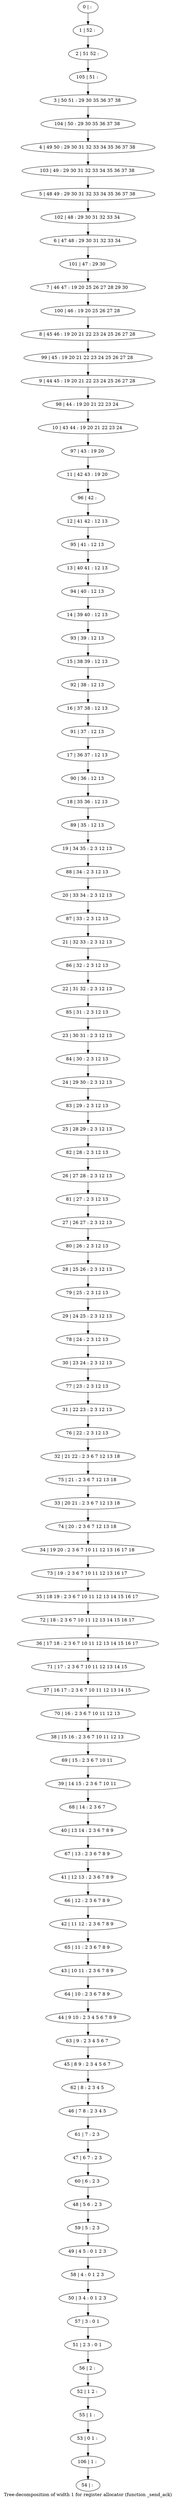 digraph G {
graph [label="Tree-decomposition of width 1 for register allocator (function _send_ack)"]
0[label="0 | : "];
1[label="1 | 52 : "];
2[label="2 | 51 52 : "];
3[label="3 | 50 51 : 29 30 35 36 37 38 "];
4[label="4 | 49 50 : 29 30 31 32 33 34 35 36 37 38 "];
5[label="5 | 48 49 : 29 30 31 32 33 34 35 36 37 38 "];
6[label="6 | 47 48 : 29 30 31 32 33 34 "];
7[label="7 | 46 47 : 19 20 25 26 27 28 29 30 "];
8[label="8 | 45 46 : 19 20 21 22 23 24 25 26 27 28 "];
9[label="9 | 44 45 : 19 20 21 22 23 24 25 26 27 28 "];
10[label="10 | 43 44 : 19 20 21 22 23 24 "];
11[label="11 | 42 43 : 19 20 "];
12[label="12 | 41 42 : 12 13 "];
13[label="13 | 40 41 : 12 13 "];
14[label="14 | 39 40 : 12 13 "];
15[label="15 | 38 39 : 12 13 "];
16[label="16 | 37 38 : 12 13 "];
17[label="17 | 36 37 : 12 13 "];
18[label="18 | 35 36 : 12 13 "];
19[label="19 | 34 35 : 2 3 12 13 "];
20[label="20 | 33 34 : 2 3 12 13 "];
21[label="21 | 32 33 : 2 3 12 13 "];
22[label="22 | 31 32 : 2 3 12 13 "];
23[label="23 | 30 31 : 2 3 12 13 "];
24[label="24 | 29 30 : 2 3 12 13 "];
25[label="25 | 28 29 : 2 3 12 13 "];
26[label="26 | 27 28 : 2 3 12 13 "];
27[label="27 | 26 27 : 2 3 12 13 "];
28[label="28 | 25 26 : 2 3 12 13 "];
29[label="29 | 24 25 : 2 3 12 13 "];
30[label="30 | 23 24 : 2 3 12 13 "];
31[label="31 | 22 23 : 2 3 12 13 "];
32[label="32 | 21 22 : 2 3 6 7 12 13 18 "];
33[label="33 | 20 21 : 2 3 6 7 12 13 18 "];
34[label="34 | 19 20 : 2 3 6 7 10 11 12 13 16 17 18 "];
35[label="35 | 18 19 : 2 3 6 7 10 11 12 13 14 15 16 17 "];
36[label="36 | 17 18 : 2 3 6 7 10 11 12 13 14 15 16 17 "];
37[label="37 | 16 17 : 2 3 6 7 10 11 12 13 14 15 "];
38[label="38 | 15 16 : 2 3 6 7 10 11 12 13 "];
39[label="39 | 14 15 : 2 3 6 7 10 11 "];
40[label="40 | 13 14 : 2 3 6 7 8 9 "];
41[label="41 | 12 13 : 2 3 6 7 8 9 "];
42[label="42 | 11 12 : 2 3 6 7 8 9 "];
43[label="43 | 10 11 : 2 3 6 7 8 9 "];
44[label="44 | 9 10 : 2 3 4 5 6 7 8 9 "];
45[label="45 | 8 9 : 2 3 4 5 6 7 "];
46[label="46 | 7 8 : 2 3 4 5 "];
47[label="47 | 6 7 : 2 3 "];
48[label="48 | 5 6 : 2 3 "];
49[label="49 | 4 5 : 0 1 2 3 "];
50[label="50 | 3 4 : 0 1 2 3 "];
51[label="51 | 2 3 : 0 1 "];
52[label="52 | 1 2 : "];
53[label="53 | 0 1 : "];
54[label="54 | : "];
55[label="55 | 1 : "];
56[label="56 | 2 : "];
57[label="57 | 3 : 0 1 "];
58[label="58 | 4 : 0 1 2 3 "];
59[label="59 | 5 : 2 3 "];
60[label="60 | 6 : 2 3 "];
61[label="61 | 7 : 2 3 "];
62[label="62 | 8 : 2 3 4 5 "];
63[label="63 | 9 : 2 3 4 5 6 7 "];
64[label="64 | 10 : 2 3 6 7 8 9 "];
65[label="65 | 11 : 2 3 6 7 8 9 "];
66[label="66 | 12 : 2 3 6 7 8 9 "];
67[label="67 | 13 : 2 3 6 7 8 9 "];
68[label="68 | 14 : 2 3 6 7 "];
69[label="69 | 15 : 2 3 6 7 10 11 "];
70[label="70 | 16 : 2 3 6 7 10 11 12 13 "];
71[label="71 | 17 : 2 3 6 7 10 11 12 13 14 15 "];
72[label="72 | 18 : 2 3 6 7 10 11 12 13 14 15 16 17 "];
73[label="73 | 19 : 2 3 6 7 10 11 12 13 16 17 "];
74[label="74 | 20 : 2 3 6 7 12 13 18 "];
75[label="75 | 21 : 2 3 6 7 12 13 18 "];
76[label="76 | 22 : 2 3 12 13 "];
77[label="77 | 23 : 2 3 12 13 "];
78[label="78 | 24 : 2 3 12 13 "];
79[label="79 | 25 : 2 3 12 13 "];
80[label="80 | 26 : 2 3 12 13 "];
81[label="81 | 27 : 2 3 12 13 "];
82[label="82 | 28 : 2 3 12 13 "];
83[label="83 | 29 : 2 3 12 13 "];
84[label="84 | 30 : 2 3 12 13 "];
85[label="85 | 31 : 2 3 12 13 "];
86[label="86 | 32 : 2 3 12 13 "];
87[label="87 | 33 : 2 3 12 13 "];
88[label="88 | 34 : 2 3 12 13 "];
89[label="89 | 35 : 12 13 "];
90[label="90 | 36 : 12 13 "];
91[label="91 | 37 : 12 13 "];
92[label="92 | 38 : 12 13 "];
93[label="93 | 39 : 12 13 "];
94[label="94 | 40 : 12 13 "];
95[label="95 | 41 : 12 13 "];
96[label="96 | 42 : "];
97[label="97 | 43 : 19 20 "];
98[label="98 | 44 : 19 20 21 22 23 24 "];
99[label="99 | 45 : 19 20 21 22 23 24 25 26 27 28 "];
100[label="100 | 46 : 19 20 25 26 27 28 "];
101[label="101 | 47 : 29 30 "];
102[label="102 | 48 : 29 30 31 32 33 34 "];
103[label="103 | 49 : 29 30 31 32 33 34 35 36 37 38 "];
104[label="104 | 50 : 29 30 35 36 37 38 "];
105[label="105 | 51 : "];
106[label="106 | 1 : "];
0->1 ;
1->2 ;
55->53 ;
52->55 ;
56->52 ;
51->56 ;
57->51 ;
50->57 ;
58->50 ;
49->58 ;
59->49 ;
48->59 ;
60->48 ;
47->60 ;
61->47 ;
46->61 ;
62->46 ;
45->62 ;
63->45 ;
44->63 ;
64->44 ;
43->64 ;
65->43 ;
42->65 ;
66->42 ;
41->66 ;
67->41 ;
40->67 ;
68->40 ;
39->68 ;
69->39 ;
38->69 ;
70->38 ;
37->70 ;
71->37 ;
36->71 ;
72->36 ;
35->72 ;
73->35 ;
34->73 ;
74->34 ;
33->74 ;
75->33 ;
32->75 ;
76->32 ;
31->76 ;
77->31 ;
30->77 ;
78->30 ;
29->78 ;
79->29 ;
28->79 ;
80->28 ;
27->80 ;
81->27 ;
26->81 ;
82->26 ;
25->82 ;
83->25 ;
24->83 ;
84->24 ;
23->84 ;
85->23 ;
22->85 ;
86->22 ;
21->86 ;
87->21 ;
20->87 ;
88->20 ;
19->88 ;
89->19 ;
18->89 ;
90->18 ;
17->90 ;
91->17 ;
16->91 ;
92->16 ;
15->92 ;
93->15 ;
14->93 ;
94->14 ;
13->94 ;
95->13 ;
12->95 ;
96->12 ;
11->96 ;
97->11 ;
10->97 ;
98->10 ;
9->98 ;
99->9 ;
8->99 ;
100->8 ;
7->100 ;
101->7 ;
6->101 ;
102->6 ;
5->102 ;
103->5 ;
4->103 ;
104->4 ;
3->104 ;
105->3 ;
2->105 ;
106->54 ;
53->106 ;
}
